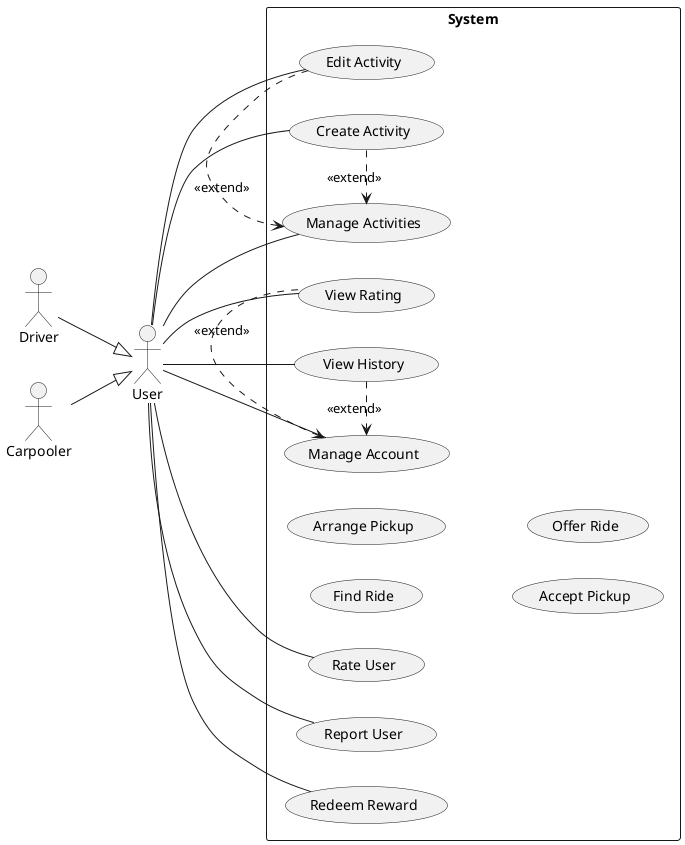 @startuml

actor "User"
actor "Driver"
actor "Carpooler"

"Carpooler" --|> "User"
"Driver" --|> "User"

left to right direction

rectangle "System" {
    usecase "Manage Activities"
    usecase "Create Activity"
    usecase "Edit Activity"

    usecase "Manage Account"
    usecase "View History"
    usecase "View Rating"

    usecase "Rate User"
    usecase "Report User"
    usecase "Redeem Reward"

    usecase "Find Ride"
    usecase "Arrange Pickup"
    usecase "Accept Pickup"
    usecase "Offer Ride"
}

"User" -- "Manage Activities"
"User" -- "Create Activity"
"User" -- "Edit Activity"

"User" -- "Manage Account"
"User" -- "View History"
"User" -- "View Rating"

"User" -- "Rate User"
"User" -- "Report User"
"User" -- "Redeem Reward"


"Manage Activities" <.-left- "Create Activity": "<<extend>>"
"Manage Activities" <.-right- "Edit Activity": "<<extend>>"

"Manage Account" <.-left- "View History": "<<extend>>"
"Manage Account" <.-right- "View Rating": "<<extend>>"

@enduml
